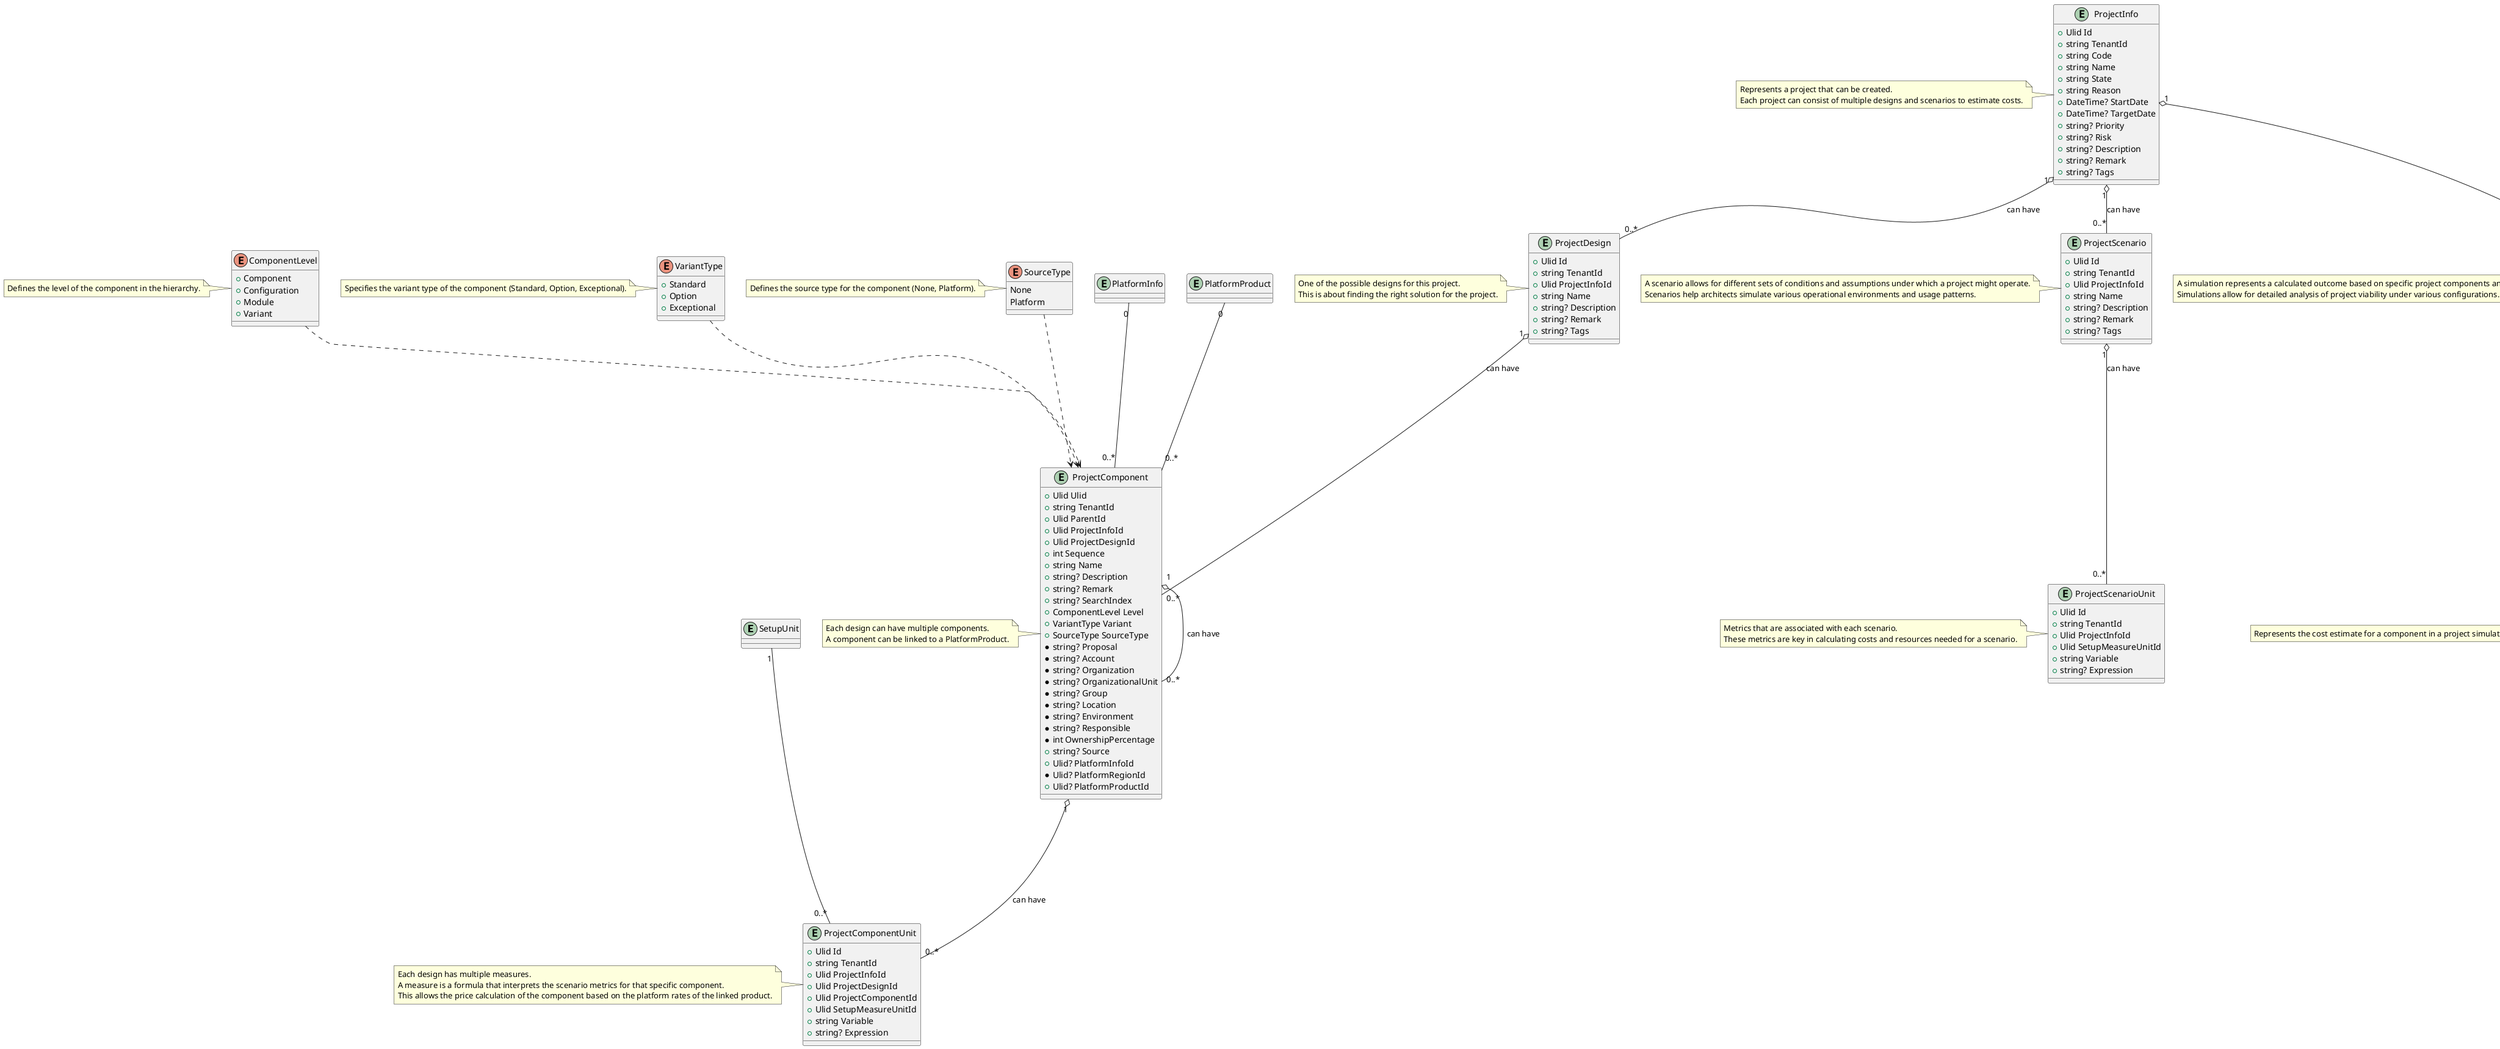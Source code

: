 @startuml Project CD

entity SetupUnit { 
}

entity PlatformInfo { 
}

entity PlatformProduct { 
}

entity ProjectInfo {
    + Ulid Id
    + string TenantId
    + string Code
    + string Name
    + string State
    + string Reason
    + DateTime? StartDate
    + DateTime? TargetDate
    + string? Priority
    + string? Risk
    + string? Description
    + string? Remark
    + string? Tags
}

note left
    Represents a project that can be created. 
    Each project can consist of multiple designs and scenarios to estimate costs.
end note

entity ProjectDesign {
    + Ulid Id
    + string TenantId
    + Ulid ProjectInfoId
    + string Name
    + string? Description
    + string? Remark
    + string? Tags
}

ProjectInfo "1" o-- "0..*" ProjectDesign : "can have"

note left
    One of the possible designs for this project.
    This is about finding the right solution for the project.
end note

entity ProjectComponent {
    + Ulid Ulid
    + string TenantId
    + Ulid ParentId
    + Ulid ProjectInfoId
    + Ulid ProjectDesignId
    + int Sequence
    + string Name
    + string? Description
    + string? Remark
    + string? SearchIndex
    + ComponentLevel Level
    + VariantType Variant
    + SourceType SourceType
    * string? Proposal
    * string? Account
    * string? Organization
    * string? OrganizationalUnit
    * string? Group
    * string? Location
    * string? Environment
    * string? Responsible
    * int OwnershipPercentage
    + string? Source
    + Ulid? PlatformInfoId
    * Ulid? PlatformRegionId
    + Ulid? PlatformProductId
}

ProjectDesign "1" o-- "0..*" ProjectComponent : "can have"
ProjectComponent "1" o-- "0..*" ProjectComponent : "can have"
PlatformInfo "0" -- "0..*" ProjectComponent
PlatformProduct "0" -- "0..*" ProjectComponent

note left
    Each design can have multiple components.
    A component can be linked to a PlatformProduct.
end note

enum ComponentLevel {
    + Component
    + Configuration
    + Module
    + Variant
}

ComponentLevel ..> ProjectComponent

note left
    Defines the level of the component in the hierarchy.
end note

enum VariantType {
    + Standard
    + Option
    + Exceptional
}

VariantType ..> ProjectComponent

note left
    Specifies the variant type of the component (Standard, Option, Exceptional).
end note

enum SourceType {
    None
    Platform
}

SourceType ..> ProjectComponent

note left
    Defines the source type for the component (None, Platform).
end note

entity ProjectComponentUnit {
    + Ulid Id
    + string TenantId
    + Ulid ProjectInfoId
    + Ulid ProjectDesignId
    + Ulid ProjectComponentId
    + Ulid SetupMeasureUnitId
    + string Variable
    + string? Expression
}

ProjectComponent "1" o-- "0..*" ProjectComponentUnit : "can have"
SetupUnit "1" -- "0..*" ProjectComponentUnit

note left
    Each design has multiple measures.
    A measure is a formula that interprets the scenario metrics for that specific component.
    This allows the price calculation of the component based on the platform rates of the linked product.
end note

entity ProjectScenario {
    + Ulid Id
    + string TenantId
    + Ulid ProjectInfoId
    + string Name
    + string? Description
    + string? Remark
    + string? Tags
}

ProjectInfo "1" o-- "0..*" ProjectScenario : "can have"

note left
    A scenario allows for different sets of conditions and assumptions under which a project might operate.
    Scenarios help architects simulate various operational environments and usage patterns.
end note

entity ProjectScenarioUnit {
    + Ulid Id
    + string TenantId
    + Ulid ProjectInfoId
    + Ulid SetupMeasureUnitId
    + string Variable
    + string? Expression
}

ProjectScenario "1" o-- "0..*" ProjectScenarioUnit : "can have"

note left
    Metrics that are associated with each scenario.
    These metrics are key in calculating costs and resources needed for a scenario.
end note

entity ProjectSimInfo {
    + Ulid Id
    + string TenantId
    + Ulid ProjectInfoId
    + string Name
    + string? Description
    + string? Remark
    + string? Tags
}

ProjectInfo "1" o-- "0..*" ProjectSimInfo : "can have"

note left
    A simulation represents a calculated outcome based on specific project components and scenarios.
    Simulations allow for detailed analysis of project viability under various configurations.
end note

entity ProjectSimEntry {
    + Ulid Id
    + string TenantId
    + Ulid ProjectInfoId
    + string ProjectInfoName
    + Ulid ProjectDesignId
    + string ProjectDesignName
    + Ulid ProjectComponentId
    + string ProjectComponentName
    + Ulid PlatformInfoId
    + string PlatformInfoName
    + Ulid PlatformProductId
    + string PlatformProductName
    + Ulid ProjectScenarioId
    + string ProjectScenarioName

    + int ComponentSequence
    + string ComponentName
    + string? ComponentDescription
    + ComponentLevel ComponentLevel
    + VariantType ComponentVariant
    + string? Proposal
    + string? Location
    + string? Subscription
    + string? ResourceGroup
    + string? Owner
    + int Owned
    
    + SourceType SourceType
    + string? Source
    + Ulid? PlatformInfoId
    + Ulid? PlatformRegionId
    + Ulid? PlatformProductId

    + decimal Quantity
    + decimal RetailPrice
    + decimal UnitPrice
    + decimal EntryCost
    + int Owned
    + decimal OwnCost
}

ProjectSimInfo "1" o-- "0..*" ProjectSimEntry : "can have"

note left
    Represents the cost estimate for a component in a project simulation.
end note